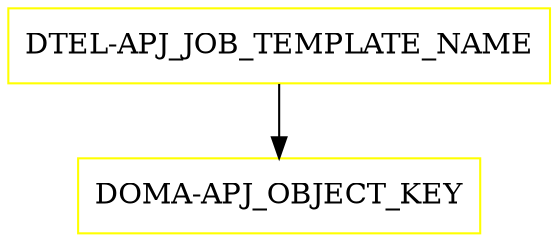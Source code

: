 digraph G {
  "DTEL-APJ_JOB_TEMPLATE_NAME" [shape=box,color=yellow];
  "DOMA-APJ_OBJECT_KEY" [shape=box,color=yellow,URL="./DOMA_APJ_OBJECT_KEY.html"];
  "DTEL-APJ_JOB_TEMPLATE_NAME" -> "DOMA-APJ_OBJECT_KEY";
}
